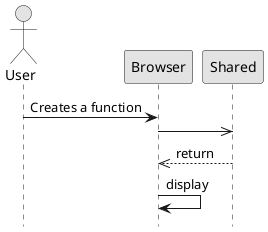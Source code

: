 @startuml analysis

skinparam monochrome true
skinparam shadowing false
hide footbox

actor User

User -> Browser : Creates a function
Browser ->> Shared :

Shared -->> Browser : return
Browser -> Browser : display

@enduml